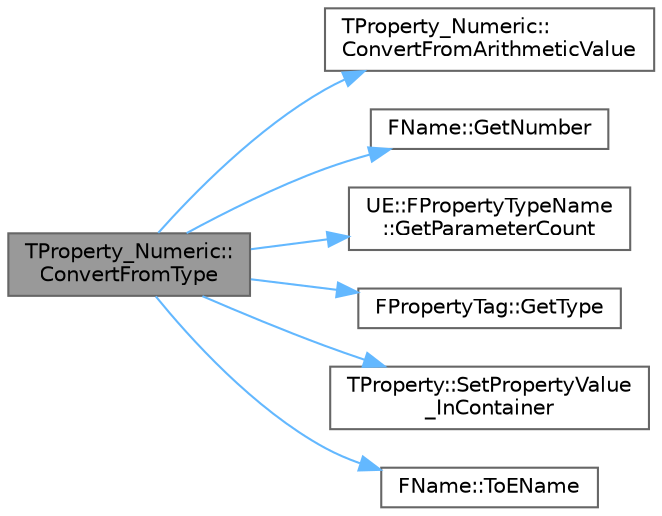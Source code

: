 digraph "TProperty_Numeric::ConvertFromType"
{
 // INTERACTIVE_SVG=YES
 // LATEX_PDF_SIZE
  bgcolor="transparent";
  edge [fontname=Helvetica,fontsize=10,labelfontname=Helvetica,labelfontsize=10];
  node [fontname=Helvetica,fontsize=10,shape=box,height=0.2,width=0.4];
  rankdir="LR";
  Node1 [id="Node000001",label="TProperty_Numeric::\lConvertFromType",height=0.2,width=0.4,color="gray40", fillcolor="grey60", style="filled", fontcolor="black",tooltip=" "];
  Node1 -> Node2 [id="edge1_Node000001_Node000002",color="steelblue1",style="solid",tooltip=" "];
  Node2 [id="Node000002",label="TProperty_Numeric::\lConvertFromArithmeticValue",height=0.2,width=0.4,color="grey40", fillcolor="white", style="filled",URL="$dc/d30/classTProperty__Numeric.html#a37d3f5fc8bbd27c7e4b30f2feb7be2ed",tooltip=" "];
  Node1 -> Node3 [id="edge2_Node000001_Node000003",color="steelblue1",style="solid",tooltip=" "];
  Node3 [id="Node000003",label="FName::GetNumber",height=0.2,width=0.4,color="grey40", fillcolor="white", style="filled",URL="$d0/d53/classFName.html#ad9ae67028a6b0eae1eb43a0ab79d1b1e",tooltip=" "];
  Node1 -> Node4 [id="edge3_Node000001_Node000004",color="steelblue1",style="solid",tooltip=" "];
  Node4 [id="Node000004",label="UE::FPropertyTypeName\l::GetParameterCount",height=0.2,width=0.4,color="grey40", fillcolor="white", style="filled",URL="$d9/d1f/classUE_1_1FPropertyTypeName.html#a6e6a17d610d44f4b7b6257293b59e472",tooltip="Returns the number of type parameters under the root of this property type name."];
  Node1 -> Node5 [id="edge4_Node000001_Node000005",color="steelblue1",style="solid",tooltip=" "];
  Node5 [id="Node000005",label="FPropertyTag::GetType",height=0.2,width=0.4,color="grey40", fillcolor="white", style="filled",URL="$d0/d84/structFPropertyTag.html#a30d10da4ca76d665fce7505433c0bf8f",tooltip=" "];
  Node1 -> Node6 [id="edge5_Node000001_Node000006",color="steelblue1",style="solid",tooltip=" "];
  Node6 [id="Node000006",label="TProperty::SetPropertyValue\l_InContainer",height=0.2,width=0.4,color="grey40", fillcolor="white", style="filled",URL="$d1/dc3/classTProperty.html#a7bada2e102838baf4ee128e3a5f370f6",tooltip="Set the value of a property in a container."];
  Node1 -> Node7 [id="edge6_Node000001_Node000007",color="steelblue1",style="solid",tooltip=" "];
  Node7 [id="Node000007",label="FName::ToEName",height=0.2,width=0.4,color="grey40", fillcolor="white", style="filled",URL="$d0/d53/classFName.html#a9699ad3f069e46aed5b8218cbaa5d7b6",tooltip="Get the EName that this FName represents or nullptr."];
}

